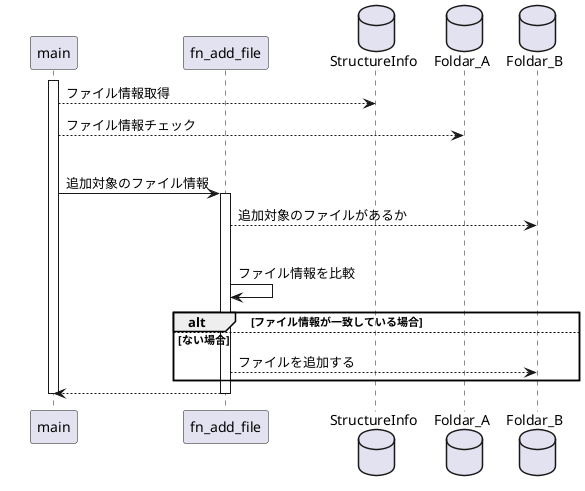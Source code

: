 @startuml
participant main
participant fn_add_file
database StructureInfo
database Foldar_A as A
database Foldar_B as B

activate main
main-->StructureInfo : ファイル情報取得
main-->A : ファイル情報チェック
opt ファイル追加あり
main->fn_add_file:追加対象のファイル情報
activate fn_add_file
fn_add_file --> B :追加対象のファイルがあるか
alt 追加対象のファイルが既にある場合
fn_add_file -> fn_add_file :ファイル情報を比較
alt ファイル情報が一致している場合
else ない場合
fn_add_file --> B : ファイルを追加する

end
return 
deactivate main

@enduml